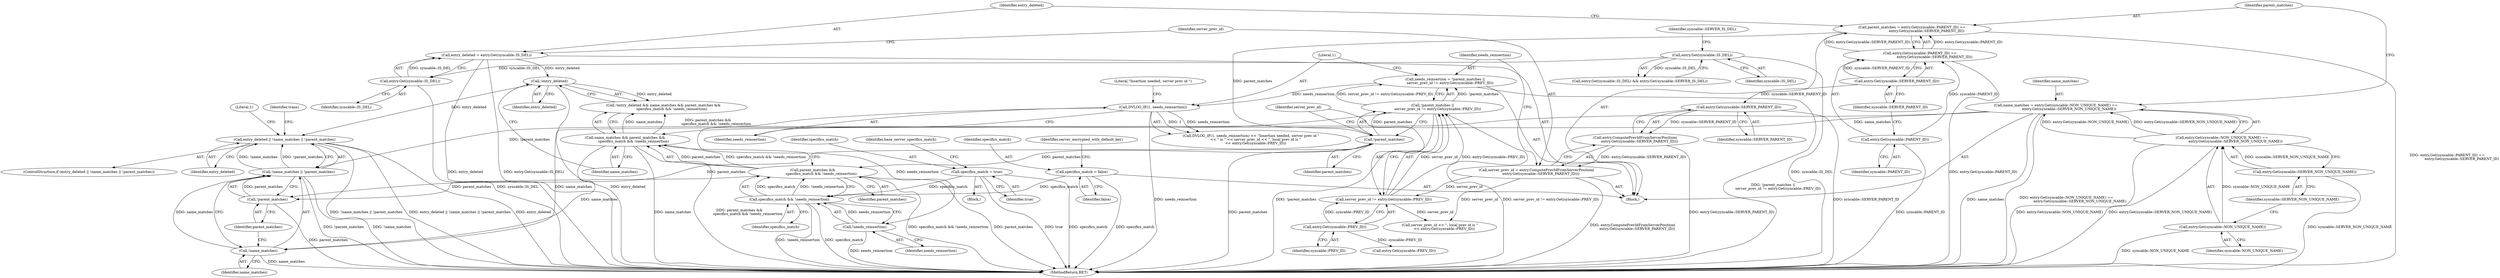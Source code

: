 digraph "0_Chrome_fcd3a7a671ecf2d5f46ea34787d27507a914d2f5_5@API" {
"1000389" [label="(Call,entry_deleted || !name_matches || !parent_matches)"];
"1000336" [label="(Call,!entry_deleted)"];
"1000158" [label="(Call,entry_deleted = entry.Get(syncable::IS_DEL))"];
"1000160" [label="(Call,entry.Get(syncable::IS_DEL))"];
"1000123" [label="(Call,entry.Get(syncable::IS_DEL))"];
"1000391" [label="(Call,!name_matches || !parent_matches)"];
"1000392" [label="(Call,!name_matches)"];
"1000338" [label="(Call,name_matches && parent_matches &&\n               specifics_match && !needs_reinsertion)"];
"1000142" [label="(Call,name_matches = entry.Get(syncable::NON_UNIQUE_NAME) ==\n                        entry.Get(syncable::SERVER_NON_UNIQUE_NAME))"];
"1000144" [label="(Call,entry.Get(syncable::NON_UNIQUE_NAME) ==\n                        entry.Get(syncable::SERVER_NON_UNIQUE_NAME))"];
"1000145" [label="(Call,entry.Get(syncable::NON_UNIQUE_NAME))"];
"1000147" [label="(Call,entry.Get(syncable::SERVER_NON_UNIQUE_NAME))"];
"1000340" [label="(Call,parent_matches &&\n               specifics_match && !needs_reinsertion)"];
"1000172" [label="(Call,!parent_matches)"];
"1000150" [label="(Call,parent_matches = entry.Get(syncable::PARENT_ID) ==\n                          entry.Get(syncable::SERVER_PARENT_ID))"];
"1000152" [label="(Call,entry.Get(syncable::PARENT_ID) ==\n                          entry.Get(syncable::SERVER_PARENT_ID))"];
"1000153" [label="(Call,entry.Get(syncable::PARENT_ID))"];
"1000155" [label="(Call,entry.Get(syncable::SERVER_PARENT_ID))"];
"1000342" [label="(Call,specifics_match && !needs_reinsertion)"];
"1000257" [label="(Call,specifics_match = true)"];
"1000210" [label="(Call,specifics_match = false)"];
"1000344" [label="(Call,!needs_reinsertion)"];
"1000179" [label="(Call,DVLOG_IF(1, needs_reinsertion))"];
"1000169" [label="(Call,needs_reinsertion = !parent_matches ||\n         server_prev_id != entry.Get(syncable::PREV_ID))"];
"1000171" [label="(Call,!parent_matches ||\n         server_prev_id != entry.Get(syncable::PREV_ID))"];
"1000174" [label="(Call,server_prev_id != entry.Get(syncable::PREV_ID))"];
"1000163" [label="(Call,server_prev_id = entry.ComputePrevIdFromServerPosition(\n        entry.Get(syncable::SERVER_PARENT_ID)))"];
"1000165" [label="(Call,entry.ComputePrevIdFromServerPosition(\n        entry.Get(syncable::SERVER_PARENT_ID)))"];
"1000166" [label="(Call,entry.Get(syncable::SERVER_PARENT_ID))"];
"1000176" [label="(Call,entry.Get(syncable::PREV_ID))"];
"1000394" [label="(Call,!parent_matches)"];
"1000388" [label="(ControlStructure,if (entry_deleted || !name_matches || !parent_matches))"];
"1000392" [label="(Call,!name_matches)"];
"1000344" [label="(Call,!needs_reinsertion)"];
"1000180" [label="(Literal,1)"];
"1000169" [label="(Call,needs_reinsertion = !parent_matches ||\n         server_prev_id != entry.Get(syncable::PREV_ID))"];
"1000517" [label="(MethodReturn,RET)"];
"1000390" [label="(Identifier,entry_deleted)"];
"1000160" [label="(Call,entry.Get(syncable::IS_DEL))"];
"1000148" [label="(Identifier,syncable::SERVER_NON_UNIQUE_NAME)"];
"1000143" [label="(Identifier,name_matches)"];
"1000166" [label="(Call,entry.Get(syncable::SERVER_PARENT_ID))"];
"1000179" [label="(Call,DVLOG_IF(1, needs_reinsertion))"];
"1000151" [label="(Identifier,parent_matches)"];
"1000146" [label="(Identifier,syncable::NON_UNIQUE_NAME)"];
"1000186" [label="(Call,server_prev_id << \", local prev id is \"\n        << entry.Get(syncable::PREV_ID))"];
"1000172" [label="(Call,!parent_matches)"];
"1000167" [label="(Identifier,syncable::SERVER_PARENT_ID)"];
"1000338" [label="(Call,name_matches && parent_matches &&\n               specifics_match && !needs_reinsertion)"];
"1000123" [label="(Call,entry.Get(syncable::IS_DEL))"];
"1000393" [label="(Identifier,name_matches)"];
"1000145" [label="(Call,entry.Get(syncable::NON_UNIQUE_NAME))"];
"1000165" [label="(Call,entry.ComputePrevIdFromServerPosition(\n        entry.Get(syncable::SERVER_PARENT_ID)))"];
"1000340" [label="(Call,parent_matches &&\n               specifics_match && !needs_reinsertion)"];
"1000174" [label="(Call,server_prev_id != entry.Get(syncable::PREV_ID))"];
"1000178" [label="(Call,DVLOG_IF(1, needs_reinsertion) << \"Insertion needed, server prev id \"\n        << \" is \" << server_prev_id << \", local prev id is \"\n        << entry.Get(syncable::PREV_ID))"];
"1000262" [label="(Identifier,base_server_specifics_match)"];
"1000161" [label="(Identifier,syncable::IS_DEL)"];
"1000215" [label="(Identifier,server_encrypted_with_default_key)"];
"1000418" [label="(Literal,1)"];
"1000391" [label="(Call,!name_matches || !parent_matches)"];
"1000345" [label="(Identifier,needs_reinsertion)"];
"1000144" [label="(Call,entry.Get(syncable::NON_UNIQUE_NAME) ==\n                        entry.Get(syncable::SERVER_NON_UNIQUE_NAME))"];
"1000181" [label="(Identifier,needs_reinsertion)"];
"1000177" [label="(Identifier,syncable::PREV_ID)"];
"1000212" [label="(Identifier,false)"];
"1000142" [label="(Call,name_matches = entry.Get(syncable::NON_UNIQUE_NAME) ==\n                        entry.Get(syncable::SERVER_NON_UNIQUE_NAME))"];
"1000124" [label="(Identifier,syncable::IS_DEL)"];
"1000164" [label="(Identifier,server_prev_id)"];
"1000163" [label="(Call,server_prev_id = entry.ComputePrevIdFromServerPosition(\n        entry.Get(syncable::SERVER_PARENT_ID)))"];
"1000159" [label="(Identifier,entry_deleted)"];
"1000339" [label="(Identifier,name_matches)"];
"1000147" [label="(Call,entry.Get(syncable::SERVER_NON_UNIQUE_NAME))"];
"1000341" [label="(Identifier,parent_matches)"];
"1000152" [label="(Call,entry.Get(syncable::PARENT_ID) ==\n                          entry.Get(syncable::SERVER_PARENT_ID))"];
"1000156" [label="(Identifier,syncable::SERVER_PARENT_ID)"];
"1000343" [label="(Identifier,specifics_match)"];
"1000175" [label="(Identifier,server_prev_id)"];
"1000259" [label="(Identifier,true)"];
"1000170" [label="(Identifier,needs_reinsertion)"];
"1000176" [label="(Call,entry.Get(syncable::PREV_ID))"];
"1000336" [label="(Call,!entry_deleted)"];
"1000173" [label="(Identifier,parent_matches)"];
"1000150" [label="(Call,parent_matches = entry.Get(syncable::PARENT_ID) ==\n                          entry.Get(syncable::SERVER_PARENT_ID))"];
"1000140" [label="(Block,)"];
"1000389" [label="(Call,entry_deleted || !name_matches || !parent_matches)"];
"1000158" [label="(Call,entry_deleted = entry.Get(syncable::IS_DEL))"];
"1000342" [label="(Call,specifics_match && !needs_reinsertion)"];
"1000256" [label="(Block,)"];
"1000395" [label="(Identifier,parent_matches)"];
"1000337" [label="(Identifier,entry_deleted)"];
"1000153" [label="(Call,entry.Get(syncable::PARENT_ID))"];
"1000171" [label="(Call,!parent_matches ||\n         server_prev_id != entry.Get(syncable::PREV_ID))"];
"1000190" [label="(Call,entry.Get(syncable::PREV_ID))"];
"1000398" [label="(Identifier,trans)"];
"1000183" [label="(Literal,\"Insertion needed, server prev id \")"];
"1000155" [label="(Call,entry.Get(syncable::SERVER_PARENT_ID))"];
"1000122" [label="(Call,entry.Get(syncable::IS_DEL) && entry.Get(syncable::SERVER_IS_DEL))"];
"1000257" [label="(Call,specifics_match = true)"];
"1000126" [label="(Identifier,syncable::SERVER_IS_DEL)"];
"1000210" [label="(Call,specifics_match = false)"];
"1000211" [label="(Identifier,specifics_match)"];
"1000154" [label="(Identifier,syncable::PARENT_ID)"];
"1000335" [label="(Call,!entry_deleted && name_matches && parent_matches &&\n               specifics_match && !needs_reinsertion)"];
"1000394" [label="(Call,!parent_matches)"];
"1000258" [label="(Identifier,specifics_match)"];
"1000389" -> "1000388"  [label="AST: "];
"1000389" -> "1000390"  [label="CFG: "];
"1000389" -> "1000391"  [label="CFG: "];
"1000390" -> "1000389"  [label="AST: "];
"1000391" -> "1000389"  [label="AST: "];
"1000398" -> "1000389"  [label="CFG: "];
"1000418" -> "1000389"  [label="CFG: "];
"1000389" -> "1000517"  [label="DDG: entry_deleted || !name_matches || !parent_matches"];
"1000389" -> "1000517"  [label="DDG: entry_deleted"];
"1000389" -> "1000517"  [label="DDG: !name_matches || !parent_matches"];
"1000336" -> "1000389"  [label="DDG: entry_deleted"];
"1000391" -> "1000389"  [label="DDG: !name_matches"];
"1000391" -> "1000389"  [label="DDG: !parent_matches"];
"1000336" -> "1000335"  [label="AST: "];
"1000336" -> "1000337"  [label="CFG: "];
"1000337" -> "1000336"  [label="AST: "];
"1000339" -> "1000336"  [label="CFG: "];
"1000335" -> "1000336"  [label="CFG: "];
"1000336" -> "1000517"  [label="DDG: entry_deleted"];
"1000336" -> "1000335"  [label="DDG: entry_deleted"];
"1000158" -> "1000336"  [label="DDG: entry_deleted"];
"1000158" -> "1000140"  [label="AST: "];
"1000158" -> "1000160"  [label="CFG: "];
"1000159" -> "1000158"  [label="AST: "];
"1000160" -> "1000158"  [label="AST: "];
"1000164" -> "1000158"  [label="CFG: "];
"1000158" -> "1000517"  [label="DDG: entry_deleted"];
"1000158" -> "1000517"  [label="DDG: entry.Get(syncable::IS_DEL)"];
"1000160" -> "1000158"  [label="DDG: syncable::IS_DEL"];
"1000160" -> "1000161"  [label="CFG: "];
"1000161" -> "1000160"  [label="AST: "];
"1000160" -> "1000517"  [label="DDG: syncable::IS_DEL"];
"1000123" -> "1000160"  [label="DDG: syncable::IS_DEL"];
"1000123" -> "1000122"  [label="AST: "];
"1000123" -> "1000124"  [label="CFG: "];
"1000124" -> "1000123"  [label="AST: "];
"1000126" -> "1000123"  [label="CFG: "];
"1000122" -> "1000123"  [label="CFG: "];
"1000123" -> "1000517"  [label="DDG: syncable::IS_DEL"];
"1000123" -> "1000122"  [label="DDG: syncable::IS_DEL"];
"1000391" -> "1000392"  [label="CFG: "];
"1000391" -> "1000394"  [label="CFG: "];
"1000392" -> "1000391"  [label="AST: "];
"1000394" -> "1000391"  [label="AST: "];
"1000391" -> "1000517"  [label="DDG: !parent_matches"];
"1000391" -> "1000517"  [label="DDG: !name_matches"];
"1000392" -> "1000391"  [label="DDG: name_matches"];
"1000171" -> "1000391"  [label="DDG: !parent_matches"];
"1000394" -> "1000391"  [label="DDG: parent_matches"];
"1000392" -> "1000393"  [label="CFG: "];
"1000393" -> "1000392"  [label="AST: "];
"1000395" -> "1000392"  [label="CFG: "];
"1000392" -> "1000517"  [label="DDG: name_matches"];
"1000338" -> "1000392"  [label="DDG: name_matches"];
"1000142" -> "1000392"  [label="DDG: name_matches"];
"1000338" -> "1000335"  [label="AST: "];
"1000338" -> "1000339"  [label="CFG: "];
"1000338" -> "1000340"  [label="CFG: "];
"1000339" -> "1000338"  [label="AST: "];
"1000340" -> "1000338"  [label="AST: "];
"1000335" -> "1000338"  [label="CFG: "];
"1000338" -> "1000517"  [label="DDG: name_matches"];
"1000338" -> "1000517"  [label="DDG: parent_matches &&\n               specifics_match && !needs_reinsertion"];
"1000338" -> "1000335"  [label="DDG: name_matches"];
"1000338" -> "1000335"  [label="DDG: parent_matches &&\n               specifics_match && !needs_reinsertion"];
"1000142" -> "1000338"  [label="DDG: name_matches"];
"1000340" -> "1000338"  [label="DDG: parent_matches"];
"1000340" -> "1000338"  [label="DDG: specifics_match && !needs_reinsertion"];
"1000142" -> "1000140"  [label="AST: "];
"1000142" -> "1000144"  [label="CFG: "];
"1000143" -> "1000142"  [label="AST: "];
"1000144" -> "1000142"  [label="AST: "];
"1000151" -> "1000142"  [label="CFG: "];
"1000142" -> "1000517"  [label="DDG: entry.Get(syncable::NON_UNIQUE_NAME) ==\n                        entry.Get(syncable::SERVER_NON_UNIQUE_NAME)"];
"1000142" -> "1000517"  [label="DDG: name_matches"];
"1000144" -> "1000142"  [label="DDG: entry.Get(syncable::NON_UNIQUE_NAME)"];
"1000144" -> "1000142"  [label="DDG: entry.Get(syncable::SERVER_NON_UNIQUE_NAME)"];
"1000144" -> "1000147"  [label="CFG: "];
"1000145" -> "1000144"  [label="AST: "];
"1000147" -> "1000144"  [label="AST: "];
"1000144" -> "1000517"  [label="DDG: entry.Get(syncable::NON_UNIQUE_NAME)"];
"1000144" -> "1000517"  [label="DDG: entry.Get(syncable::SERVER_NON_UNIQUE_NAME)"];
"1000145" -> "1000144"  [label="DDG: syncable::NON_UNIQUE_NAME"];
"1000147" -> "1000144"  [label="DDG: syncable::SERVER_NON_UNIQUE_NAME"];
"1000145" -> "1000146"  [label="CFG: "];
"1000146" -> "1000145"  [label="AST: "];
"1000148" -> "1000145"  [label="CFG: "];
"1000145" -> "1000517"  [label="DDG: syncable::NON_UNIQUE_NAME"];
"1000147" -> "1000148"  [label="CFG: "];
"1000148" -> "1000147"  [label="AST: "];
"1000147" -> "1000517"  [label="DDG: syncable::SERVER_NON_UNIQUE_NAME"];
"1000340" -> "1000341"  [label="CFG: "];
"1000340" -> "1000342"  [label="CFG: "];
"1000341" -> "1000340"  [label="AST: "];
"1000342" -> "1000340"  [label="AST: "];
"1000340" -> "1000517"  [label="DDG: specifics_match && !needs_reinsertion"];
"1000340" -> "1000517"  [label="DDG: parent_matches"];
"1000172" -> "1000340"  [label="DDG: parent_matches"];
"1000342" -> "1000340"  [label="DDG: specifics_match"];
"1000342" -> "1000340"  [label="DDG: !needs_reinsertion"];
"1000340" -> "1000394"  [label="DDG: parent_matches"];
"1000172" -> "1000171"  [label="AST: "];
"1000172" -> "1000173"  [label="CFG: "];
"1000173" -> "1000172"  [label="AST: "];
"1000175" -> "1000172"  [label="CFG: "];
"1000171" -> "1000172"  [label="CFG: "];
"1000172" -> "1000517"  [label="DDG: parent_matches"];
"1000172" -> "1000171"  [label="DDG: parent_matches"];
"1000150" -> "1000172"  [label="DDG: parent_matches"];
"1000172" -> "1000394"  [label="DDG: parent_matches"];
"1000150" -> "1000140"  [label="AST: "];
"1000150" -> "1000152"  [label="CFG: "];
"1000151" -> "1000150"  [label="AST: "];
"1000152" -> "1000150"  [label="AST: "];
"1000159" -> "1000150"  [label="CFG: "];
"1000150" -> "1000517"  [label="DDG: entry.Get(syncable::PARENT_ID) ==\n                          entry.Get(syncable::SERVER_PARENT_ID)"];
"1000152" -> "1000150"  [label="DDG: entry.Get(syncable::PARENT_ID)"];
"1000152" -> "1000150"  [label="DDG: entry.Get(syncable::SERVER_PARENT_ID)"];
"1000152" -> "1000155"  [label="CFG: "];
"1000153" -> "1000152"  [label="AST: "];
"1000155" -> "1000152"  [label="AST: "];
"1000152" -> "1000517"  [label="DDG: entry.Get(syncable::PARENT_ID)"];
"1000153" -> "1000152"  [label="DDG: syncable::PARENT_ID"];
"1000155" -> "1000152"  [label="DDG: syncable::SERVER_PARENT_ID"];
"1000153" -> "1000154"  [label="CFG: "];
"1000154" -> "1000153"  [label="AST: "];
"1000156" -> "1000153"  [label="CFG: "];
"1000153" -> "1000517"  [label="DDG: syncable::PARENT_ID"];
"1000155" -> "1000156"  [label="CFG: "];
"1000156" -> "1000155"  [label="AST: "];
"1000155" -> "1000166"  [label="DDG: syncable::SERVER_PARENT_ID"];
"1000342" -> "1000343"  [label="CFG: "];
"1000342" -> "1000344"  [label="CFG: "];
"1000343" -> "1000342"  [label="AST: "];
"1000344" -> "1000342"  [label="AST: "];
"1000342" -> "1000517"  [label="DDG: !needs_reinsertion"];
"1000342" -> "1000517"  [label="DDG: specifics_match"];
"1000257" -> "1000342"  [label="DDG: specifics_match"];
"1000210" -> "1000342"  [label="DDG: specifics_match"];
"1000344" -> "1000342"  [label="DDG: needs_reinsertion"];
"1000257" -> "1000256"  [label="AST: "];
"1000257" -> "1000259"  [label="CFG: "];
"1000258" -> "1000257"  [label="AST: "];
"1000259" -> "1000257"  [label="AST: "];
"1000262" -> "1000257"  [label="CFG: "];
"1000257" -> "1000517"  [label="DDG: true"];
"1000257" -> "1000517"  [label="DDG: specifics_match"];
"1000210" -> "1000140"  [label="AST: "];
"1000210" -> "1000212"  [label="CFG: "];
"1000211" -> "1000210"  [label="AST: "];
"1000212" -> "1000210"  [label="AST: "];
"1000215" -> "1000210"  [label="CFG: "];
"1000210" -> "1000517"  [label="DDG: specifics_match"];
"1000344" -> "1000345"  [label="CFG: "];
"1000345" -> "1000344"  [label="AST: "];
"1000344" -> "1000517"  [label="DDG: needs_reinsertion"];
"1000179" -> "1000344"  [label="DDG: needs_reinsertion"];
"1000179" -> "1000178"  [label="AST: "];
"1000179" -> "1000181"  [label="CFG: "];
"1000180" -> "1000179"  [label="AST: "];
"1000181" -> "1000179"  [label="AST: "];
"1000183" -> "1000179"  [label="CFG: "];
"1000179" -> "1000517"  [label="DDG: needs_reinsertion"];
"1000179" -> "1000178"  [label="DDG: 1"];
"1000179" -> "1000178"  [label="DDG: needs_reinsertion"];
"1000169" -> "1000179"  [label="DDG: needs_reinsertion"];
"1000169" -> "1000140"  [label="AST: "];
"1000169" -> "1000171"  [label="CFG: "];
"1000170" -> "1000169"  [label="AST: "];
"1000171" -> "1000169"  [label="AST: "];
"1000180" -> "1000169"  [label="CFG: "];
"1000169" -> "1000517"  [label="DDG: !parent_matches ||\n         server_prev_id != entry.Get(syncable::PREV_ID)"];
"1000171" -> "1000169"  [label="DDG: !parent_matches"];
"1000171" -> "1000169"  [label="DDG: server_prev_id != entry.Get(syncable::PREV_ID)"];
"1000171" -> "1000174"  [label="CFG: "];
"1000174" -> "1000171"  [label="AST: "];
"1000171" -> "1000517"  [label="DDG: !parent_matches"];
"1000171" -> "1000517"  [label="DDG: server_prev_id != entry.Get(syncable::PREV_ID)"];
"1000174" -> "1000171"  [label="DDG: server_prev_id"];
"1000174" -> "1000171"  [label="DDG: entry.Get(syncable::PREV_ID)"];
"1000174" -> "1000176"  [label="CFG: "];
"1000175" -> "1000174"  [label="AST: "];
"1000176" -> "1000174"  [label="AST: "];
"1000163" -> "1000174"  [label="DDG: server_prev_id"];
"1000176" -> "1000174"  [label="DDG: syncable::PREV_ID"];
"1000174" -> "1000186"  [label="DDG: server_prev_id"];
"1000163" -> "1000140"  [label="AST: "];
"1000163" -> "1000165"  [label="CFG: "];
"1000164" -> "1000163"  [label="AST: "];
"1000165" -> "1000163"  [label="AST: "];
"1000170" -> "1000163"  [label="CFG: "];
"1000163" -> "1000517"  [label="DDG: entry.ComputePrevIdFromServerPosition(\n        entry.Get(syncable::SERVER_PARENT_ID))"];
"1000165" -> "1000163"  [label="DDG: entry.Get(syncable::SERVER_PARENT_ID)"];
"1000163" -> "1000186"  [label="DDG: server_prev_id"];
"1000165" -> "1000166"  [label="CFG: "];
"1000166" -> "1000165"  [label="AST: "];
"1000165" -> "1000517"  [label="DDG: entry.Get(syncable::SERVER_PARENT_ID)"];
"1000166" -> "1000165"  [label="DDG: syncable::SERVER_PARENT_ID"];
"1000166" -> "1000167"  [label="CFG: "];
"1000167" -> "1000166"  [label="AST: "];
"1000166" -> "1000517"  [label="DDG: syncable::SERVER_PARENT_ID"];
"1000176" -> "1000177"  [label="CFG: "];
"1000177" -> "1000176"  [label="AST: "];
"1000176" -> "1000190"  [label="DDG: syncable::PREV_ID"];
"1000394" -> "1000395"  [label="CFG: "];
"1000395" -> "1000394"  [label="AST: "];
"1000394" -> "1000517"  [label="DDG: parent_matches"];
}
